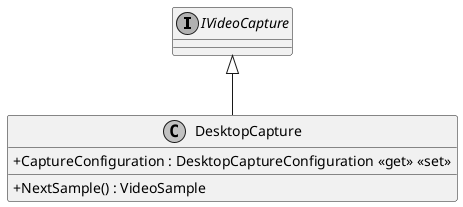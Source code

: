 @startuml
skinparam monochrome true
skinparam classAttributeIconSize 0

interface IVideoCapture

class DesktopCapture {
    + CaptureConfiguration : DesktopCaptureConfiguration <<get>> <<set>>
    + NextSample() : VideoSample
}

IVideoCapture <|-- DesktopCapture
@enduml
